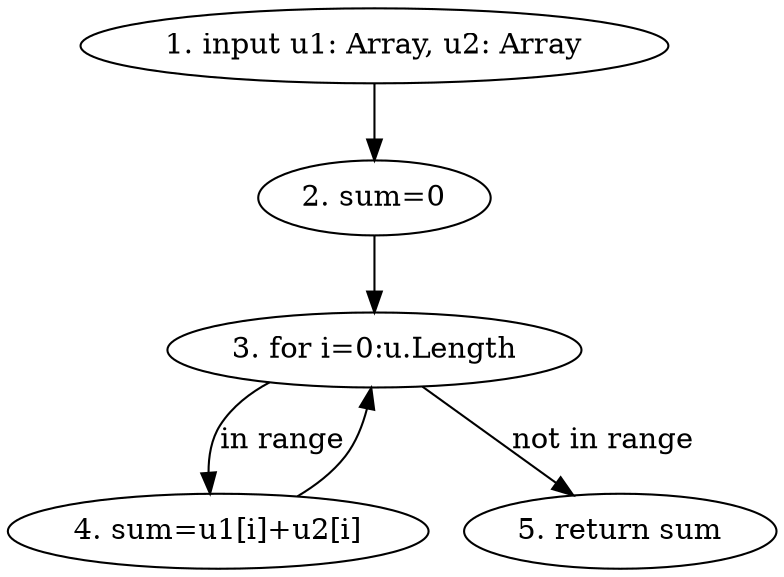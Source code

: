 digraph G {
    INP [label="1. input u1: Array, u2: Array"]
    SUM [label="2. sum=0"]
    FOR [label="3. for i=0:u.Length"]
    ADD [label="4. sum=u1[i]+u2[i]"]
    RET [label="5. return sum"]

    INP -> SUM -> FOR 
    FOR -> ADD  [label="in range"]
    FOR -> RET [label="not in range"] 
    ADD -> FOR 
}